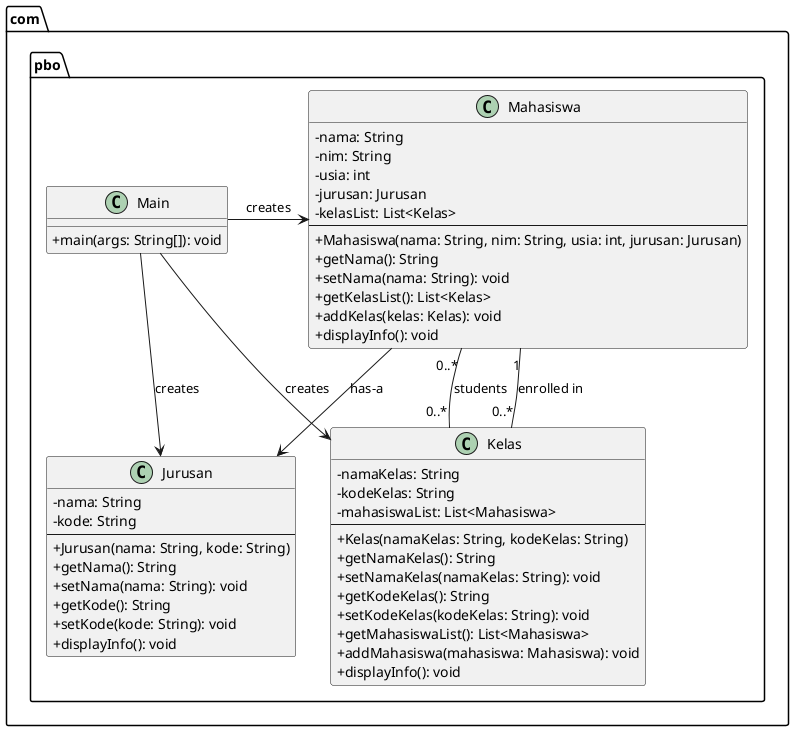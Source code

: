 @startuml = Desain_UML_Kelas & Mahasiswa yang sudah di modifikasi
skinparam ClassAttributeIconSize 0

package com.pbo {

    class Main {
        + main(args: String[]): void
    }

    class Jurusan {
        - nama: String
        - kode: String
        --
        + Jurusan(nama: String, kode: String)
        + getNama(): String
        + setNama(nama: String): void
        + getKode(): String
        + setKode(kode: String): void
        + displayInfo(): void
    }

    class Mahasiswa {
        - nama: String
        - nim: String
        - usia: int
        - jurusan: Jurusan
        - kelasList: List<Kelas>
        --
        + Mahasiswa(nama: String, nim: String, usia: int, jurusan: Jurusan)
        + getNama(): String
        + setNama(nama: String): void
        + getKelasList(): List<Kelas>
        + addKelas(kelas: Kelas): void
        + displayInfo(): void
    }

    class Kelas {
        - namaKelas: String
        - kodeKelas: String
        - mahasiswaList: List<Mahasiswa>
        --
        + Kelas(namaKelas: String, kodeKelas: String)
        + getNamaKelas(): String
        + setNamaKelas(namaKelas: String): void
        + getKodeKelas(): String
        + setKodeKelas(kodeKelas: String): void
        + getMahasiswaList(): List<Mahasiswa>
        + addMahasiswa(mahasiswa: Mahasiswa): void
        + displayInfo(): void
    }

    Main -> Mahasiswa: creates
    Main -> Jurusan: creates
    Main -> Kelas: creates
    Mahasiswa --> Jurusan: has-a
    Mahasiswa "1" -- "0..*" Kelas: enrolled in
    Kelas "0..*" -- "0..*" Mahasiswa: students
}

@enduml
